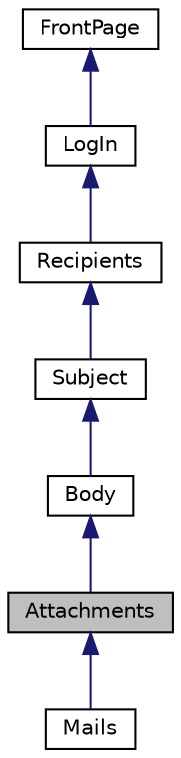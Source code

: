 digraph "Attachments"
{
 // LATEX_PDF_SIZE
  edge [fontname="Helvetica",fontsize="10",labelfontname="Helvetica",labelfontsize="10"];
  node [fontname="Helvetica",fontsize="10",shape=record];
  Node1 [label="Attachments",height=0.2,width=0.4,color="black", fillcolor="grey75", style="filled", fontcolor="black",tooltip=" "];
  Node2 -> Node1 [dir="back",color="midnightblue",fontsize="10",style="solid"];
  Node2 [label="Body",height=0.2,width=0.4,color="black", fillcolor="white", style="filled",URL="$class_body.html",tooltip=" "];
  Node3 -> Node2 [dir="back",color="midnightblue",fontsize="10",style="solid"];
  Node3 [label="Subject",height=0.2,width=0.4,color="black", fillcolor="white", style="filled",URL="$class_subject.html",tooltip=" "];
  Node4 -> Node3 [dir="back",color="midnightblue",fontsize="10",style="solid"];
  Node4 [label="Recipients",height=0.2,width=0.4,color="black", fillcolor="white", style="filled",URL="$class_recipients.html",tooltip=" "];
  Node5 -> Node4 [dir="back",color="midnightblue",fontsize="10",style="solid"];
  Node5 [label="LogIn",height=0.2,width=0.4,color="black", fillcolor="white", style="filled",URL="$class_log_in.html",tooltip=" "];
  Node6 -> Node5 [dir="back",color="midnightblue",fontsize="10",style="solid"];
  Node6 [label="FrontPage",height=0.2,width=0.4,color="black", fillcolor="white", style="filled",URL="$class_front_page.html",tooltip=" "];
  Node1 -> Node7 [dir="back",color="midnightblue",fontsize="10",style="solid"];
  Node7 [label="Mails",height=0.2,width=0.4,color="black", fillcolor="white", style="filled",URL="$class_mails.html",tooltip=" "];
}
